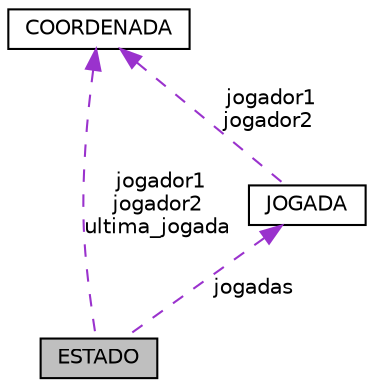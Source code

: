 digraph "ESTADO"
{
  edge [fontname="Helvetica",fontsize="10",labelfontname="Helvetica",labelfontsize="10"];
  node [fontname="Helvetica",fontsize="10",shape=record];
  Node1 [label="ESTADO",height=0.2,width=0.4,color="black", fillcolor="grey75", style="filled", fontcolor="black"];
  Node2 -> Node1 [dir="back",color="darkorchid3",fontsize="10",style="dashed",label=" jogador1\njogador2\nultima_jogada" ,fontname="Helvetica"];
  Node2 [label="COORDENADA",height=0.2,width=0.4,color="black", fillcolor="white", style="filled",URL="$structCOORDENADA.html",tooltip="Tipo de dados para definir uma coordenada. "];
  Node3 -> Node1 [dir="back",color="darkorchid3",fontsize="10",style="dashed",label=" jogadas" ,fontname="Helvetica"];
  Node3 [label="JOGADA",height=0.2,width=0.4,color="black", fillcolor="white", style="filled",URL="$structJOGADA.html",tooltip="Tipo de dados para definir uma jogada. "];
  Node2 -> Node3 [dir="back",color="darkorchid3",fontsize="10",style="dashed",label=" jogador1\njogador2" ,fontname="Helvetica"];
}
